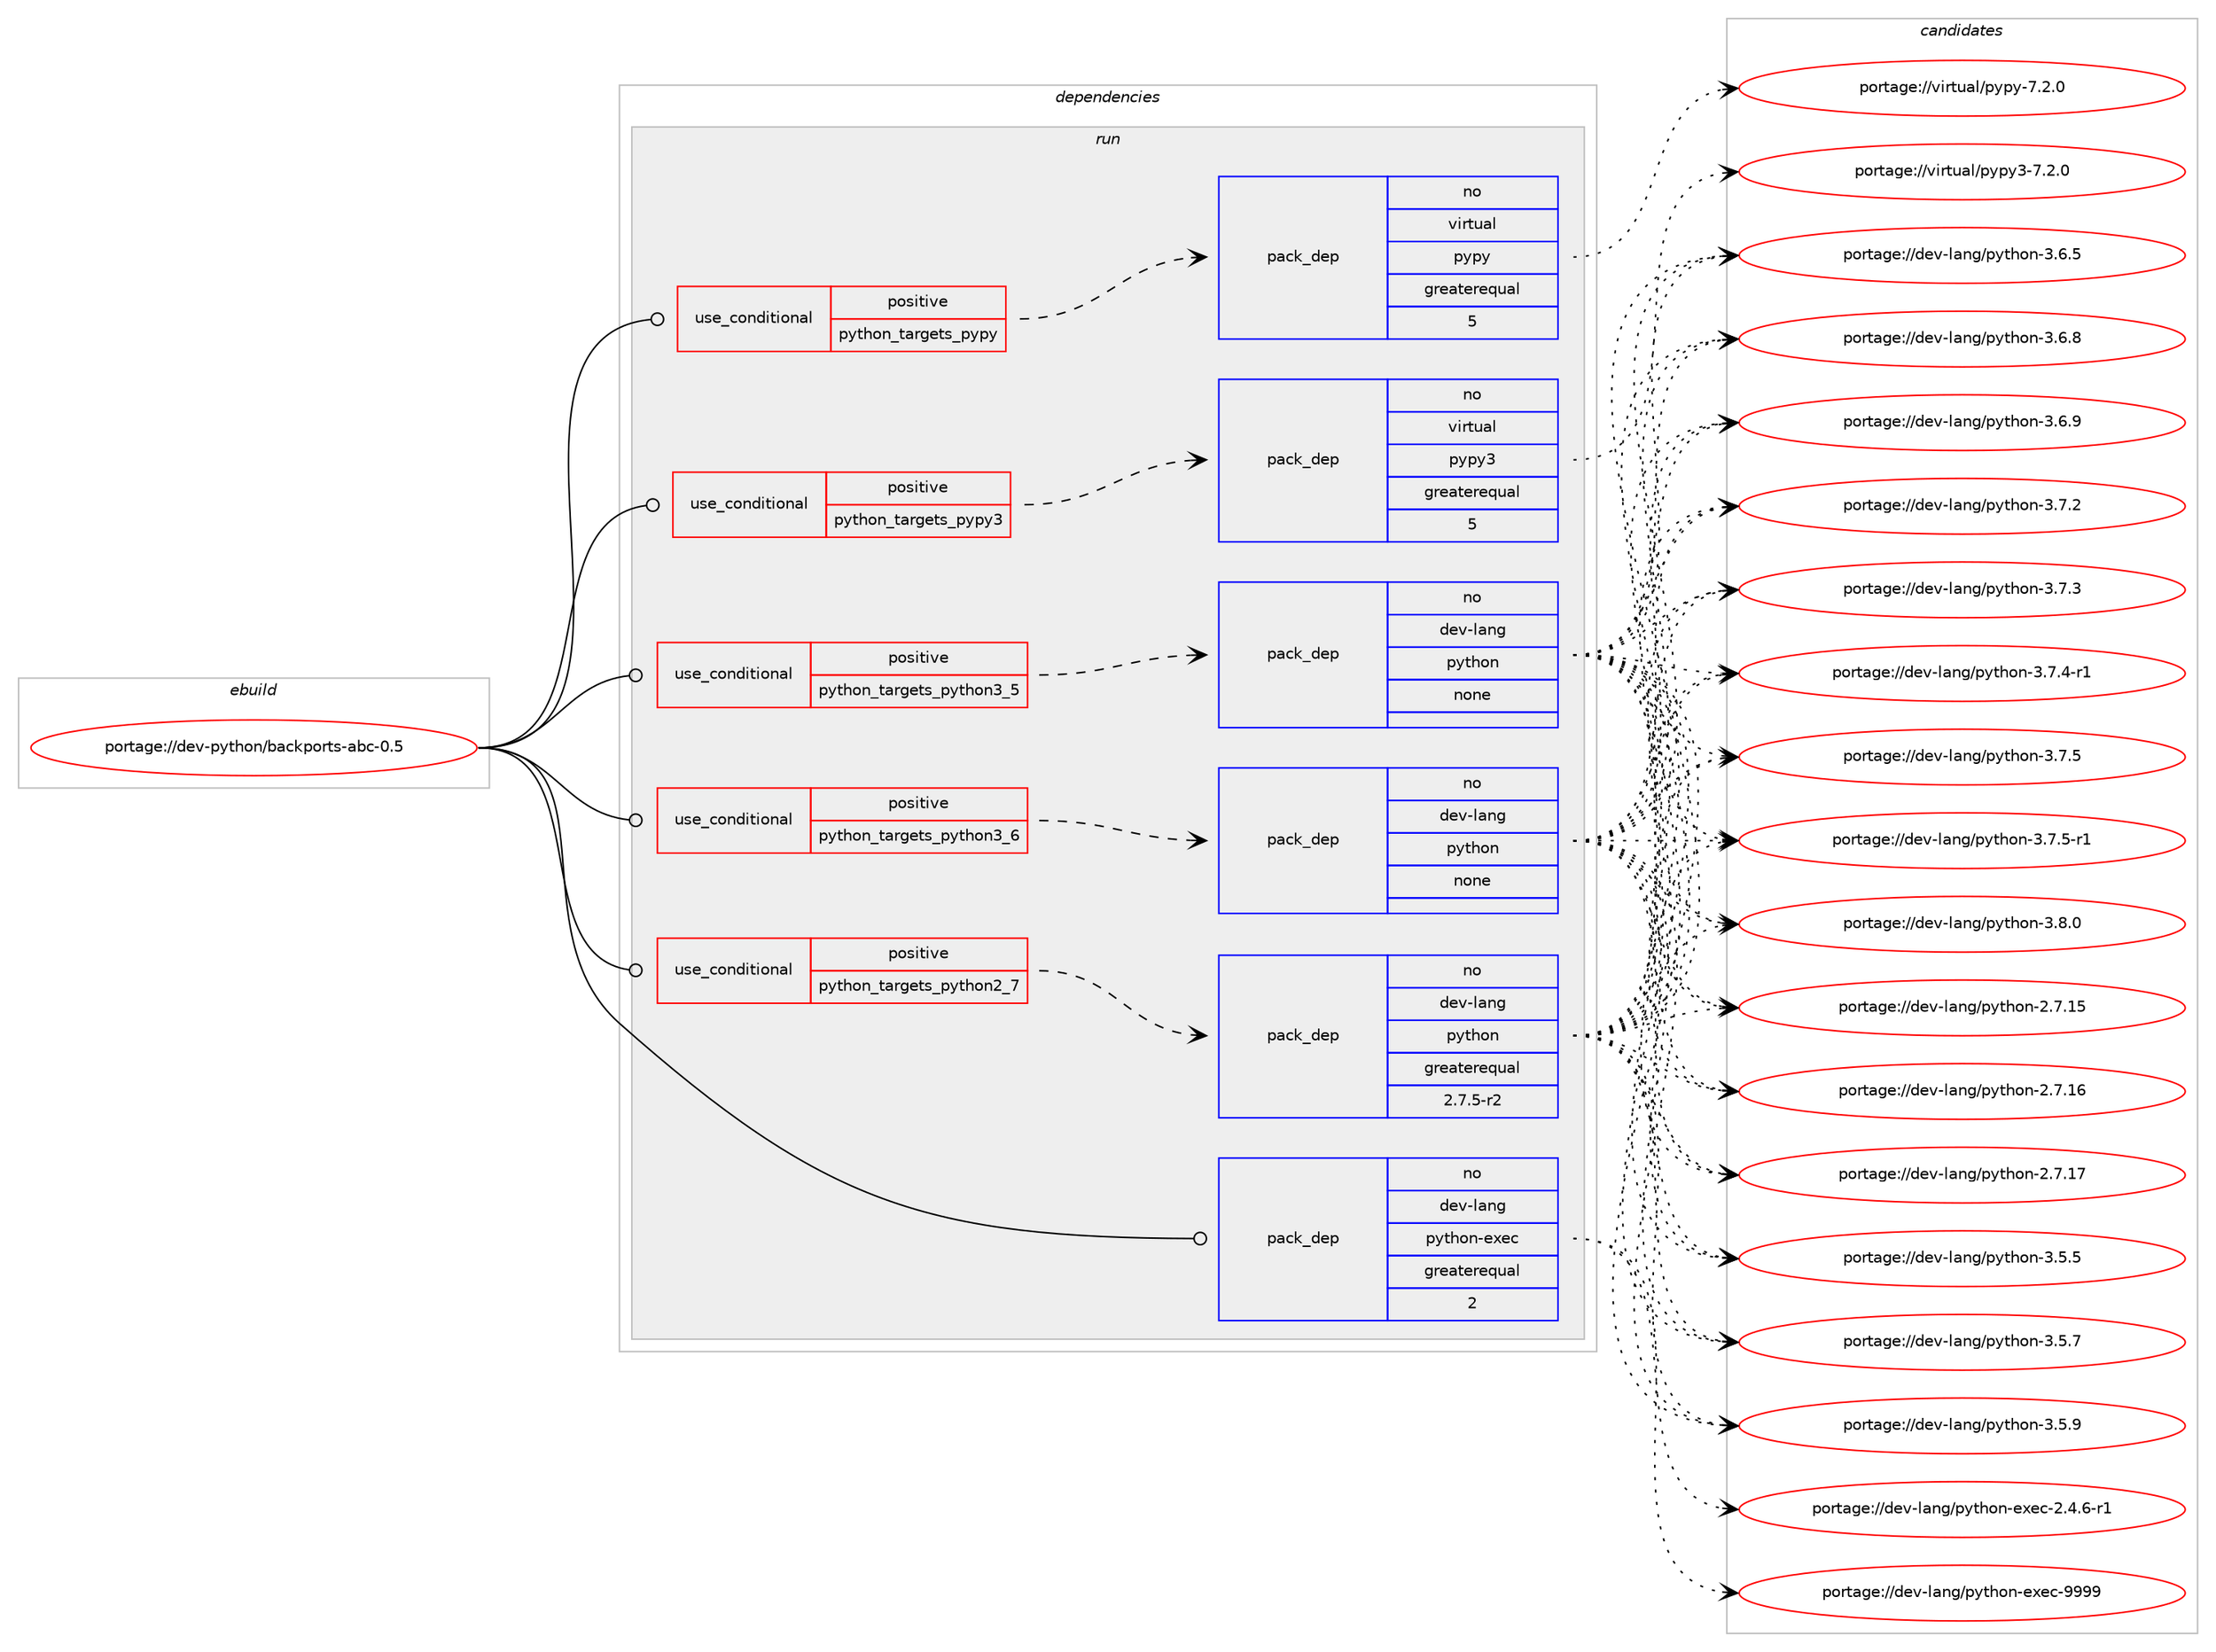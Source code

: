 digraph prolog {

# *************
# Graph options
# *************

newrank=true;
concentrate=true;
compound=true;
graph [rankdir=LR,fontname=Helvetica,fontsize=10,ranksep=1.5];#, ranksep=2.5, nodesep=0.2];
edge  [arrowhead=vee];
node  [fontname=Helvetica,fontsize=10];

# **********
# The ebuild
# **********

subgraph cluster_leftcol {
color=gray;
rank=same;
label=<<i>ebuild</i>>;
id [label="portage://dev-python/backports-abc-0.5", color=red, width=4, href="../dev-python/backports-abc-0.5.svg"];
}

# ****************
# The dependencies
# ****************

subgraph cluster_midcol {
color=gray;
label=<<i>dependencies</i>>;
subgraph cluster_compile {
fillcolor="#eeeeee";
style=filled;
label=<<i>compile</i>>;
}
subgraph cluster_compileandrun {
fillcolor="#eeeeee";
style=filled;
label=<<i>compile and run</i>>;
}
subgraph cluster_run {
fillcolor="#eeeeee";
style=filled;
label=<<i>run</i>>;
subgraph cond25969 {
dependency130983 [label=<<TABLE BORDER="0" CELLBORDER="1" CELLSPACING="0" CELLPADDING="4"><TR><TD ROWSPAN="3" CELLPADDING="10">use_conditional</TD></TR><TR><TD>positive</TD></TR><TR><TD>python_targets_pypy</TD></TR></TABLE>>, shape=none, color=red];
subgraph pack101709 {
dependency130984 [label=<<TABLE BORDER="0" CELLBORDER="1" CELLSPACING="0" CELLPADDING="4" WIDTH="220"><TR><TD ROWSPAN="6" CELLPADDING="30">pack_dep</TD></TR><TR><TD WIDTH="110">no</TD></TR><TR><TD>virtual</TD></TR><TR><TD>pypy</TD></TR><TR><TD>greaterequal</TD></TR><TR><TD>5</TD></TR></TABLE>>, shape=none, color=blue];
}
dependency130983:e -> dependency130984:w [weight=20,style="dashed",arrowhead="vee"];
}
id:e -> dependency130983:w [weight=20,style="solid",arrowhead="odot"];
subgraph cond25970 {
dependency130985 [label=<<TABLE BORDER="0" CELLBORDER="1" CELLSPACING="0" CELLPADDING="4"><TR><TD ROWSPAN="3" CELLPADDING="10">use_conditional</TD></TR><TR><TD>positive</TD></TR><TR><TD>python_targets_pypy3</TD></TR></TABLE>>, shape=none, color=red];
subgraph pack101710 {
dependency130986 [label=<<TABLE BORDER="0" CELLBORDER="1" CELLSPACING="0" CELLPADDING="4" WIDTH="220"><TR><TD ROWSPAN="6" CELLPADDING="30">pack_dep</TD></TR><TR><TD WIDTH="110">no</TD></TR><TR><TD>virtual</TD></TR><TR><TD>pypy3</TD></TR><TR><TD>greaterequal</TD></TR><TR><TD>5</TD></TR></TABLE>>, shape=none, color=blue];
}
dependency130985:e -> dependency130986:w [weight=20,style="dashed",arrowhead="vee"];
}
id:e -> dependency130985:w [weight=20,style="solid",arrowhead="odot"];
subgraph cond25971 {
dependency130987 [label=<<TABLE BORDER="0" CELLBORDER="1" CELLSPACING="0" CELLPADDING="4"><TR><TD ROWSPAN="3" CELLPADDING="10">use_conditional</TD></TR><TR><TD>positive</TD></TR><TR><TD>python_targets_python2_7</TD></TR></TABLE>>, shape=none, color=red];
subgraph pack101711 {
dependency130988 [label=<<TABLE BORDER="0" CELLBORDER="1" CELLSPACING="0" CELLPADDING="4" WIDTH="220"><TR><TD ROWSPAN="6" CELLPADDING="30">pack_dep</TD></TR><TR><TD WIDTH="110">no</TD></TR><TR><TD>dev-lang</TD></TR><TR><TD>python</TD></TR><TR><TD>greaterequal</TD></TR><TR><TD>2.7.5-r2</TD></TR></TABLE>>, shape=none, color=blue];
}
dependency130987:e -> dependency130988:w [weight=20,style="dashed",arrowhead="vee"];
}
id:e -> dependency130987:w [weight=20,style="solid",arrowhead="odot"];
subgraph cond25972 {
dependency130989 [label=<<TABLE BORDER="0" CELLBORDER="1" CELLSPACING="0" CELLPADDING="4"><TR><TD ROWSPAN="3" CELLPADDING="10">use_conditional</TD></TR><TR><TD>positive</TD></TR><TR><TD>python_targets_python3_5</TD></TR></TABLE>>, shape=none, color=red];
subgraph pack101712 {
dependency130990 [label=<<TABLE BORDER="0" CELLBORDER="1" CELLSPACING="0" CELLPADDING="4" WIDTH="220"><TR><TD ROWSPAN="6" CELLPADDING="30">pack_dep</TD></TR><TR><TD WIDTH="110">no</TD></TR><TR><TD>dev-lang</TD></TR><TR><TD>python</TD></TR><TR><TD>none</TD></TR><TR><TD></TD></TR></TABLE>>, shape=none, color=blue];
}
dependency130989:e -> dependency130990:w [weight=20,style="dashed",arrowhead="vee"];
}
id:e -> dependency130989:w [weight=20,style="solid",arrowhead="odot"];
subgraph cond25973 {
dependency130991 [label=<<TABLE BORDER="0" CELLBORDER="1" CELLSPACING="0" CELLPADDING="4"><TR><TD ROWSPAN="3" CELLPADDING="10">use_conditional</TD></TR><TR><TD>positive</TD></TR><TR><TD>python_targets_python3_6</TD></TR></TABLE>>, shape=none, color=red];
subgraph pack101713 {
dependency130992 [label=<<TABLE BORDER="0" CELLBORDER="1" CELLSPACING="0" CELLPADDING="4" WIDTH="220"><TR><TD ROWSPAN="6" CELLPADDING="30">pack_dep</TD></TR><TR><TD WIDTH="110">no</TD></TR><TR><TD>dev-lang</TD></TR><TR><TD>python</TD></TR><TR><TD>none</TD></TR><TR><TD></TD></TR></TABLE>>, shape=none, color=blue];
}
dependency130991:e -> dependency130992:w [weight=20,style="dashed",arrowhead="vee"];
}
id:e -> dependency130991:w [weight=20,style="solid",arrowhead="odot"];
subgraph pack101714 {
dependency130993 [label=<<TABLE BORDER="0" CELLBORDER="1" CELLSPACING="0" CELLPADDING="4" WIDTH="220"><TR><TD ROWSPAN="6" CELLPADDING="30">pack_dep</TD></TR><TR><TD WIDTH="110">no</TD></TR><TR><TD>dev-lang</TD></TR><TR><TD>python-exec</TD></TR><TR><TD>greaterequal</TD></TR><TR><TD>2</TD></TR></TABLE>>, shape=none, color=blue];
}
id:e -> dependency130993:w [weight=20,style="solid",arrowhead="odot"];
}
}

# **************
# The candidates
# **************

subgraph cluster_choices {
rank=same;
color=gray;
label=<<i>candidates</i>>;

subgraph choice101709 {
color=black;
nodesep=1;
choiceportage1181051141161179710847112121112121455546504648 [label="portage://virtual/pypy-7.2.0", color=red, width=4,href="../virtual/pypy-7.2.0.svg"];
dependency130984:e -> choiceportage1181051141161179710847112121112121455546504648:w [style=dotted,weight="100"];
}
subgraph choice101710 {
color=black;
nodesep=1;
choiceportage118105114116117971084711212111212151455546504648 [label="portage://virtual/pypy3-7.2.0", color=red, width=4,href="../virtual/pypy3-7.2.0.svg"];
dependency130986:e -> choiceportage118105114116117971084711212111212151455546504648:w [style=dotted,weight="100"];
}
subgraph choice101711 {
color=black;
nodesep=1;
choiceportage10010111845108971101034711212111610411111045504655464953 [label="portage://dev-lang/python-2.7.15", color=red, width=4,href="../dev-lang/python-2.7.15.svg"];
choiceportage10010111845108971101034711212111610411111045504655464954 [label="portage://dev-lang/python-2.7.16", color=red, width=4,href="../dev-lang/python-2.7.16.svg"];
choiceportage10010111845108971101034711212111610411111045504655464955 [label="portage://dev-lang/python-2.7.17", color=red, width=4,href="../dev-lang/python-2.7.17.svg"];
choiceportage100101118451089711010347112121116104111110455146534653 [label="portage://dev-lang/python-3.5.5", color=red, width=4,href="../dev-lang/python-3.5.5.svg"];
choiceportage100101118451089711010347112121116104111110455146534655 [label="portage://dev-lang/python-3.5.7", color=red, width=4,href="../dev-lang/python-3.5.7.svg"];
choiceportage100101118451089711010347112121116104111110455146534657 [label="portage://dev-lang/python-3.5.9", color=red, width=4,href="../dev-lang/python-3.5.9.svg"];
choiceportage100101118451089711010347112121116104111110455146544653 [label="portage://dev-lang/python-3.6.5", color=red, width=4,href="../dev-lang/python-3.6.5.svg"];
choiceportage100101118451089711010347112121116104111110455146544656 [label="portage://dev-lang/python-3.6.8", color=red, width=4,href="../dev-lang/python-3.6.8.svg"];
choiceportage100101118451089711010347112121116104111110455146544657 [label="portage://dev-lang/python-3.6.9", color=red, width=4,href="../dev-lang/python-3.6.9.svg"];
choiceportage100101118451089711010347112121116104111110455146554650 [label="portage://dev-lang/python-3.7.2", color=red, width=4,href="../dev-lang/python-3.7.2.svg"];
choiceportage100101118451089711010347112121116104111110455146554651 [label="portage://dev-lang/python-3.7.3", color=red, width=4,href="../dev-lang/python-3.7.3.svg"];
choiceportage1001011184510897110103471121211161041111104551465546524511449 [label="portage://dev-lang/python-3.7.4-r1", color=red, width=4,href="../dev-lang/python-3.7.4-r1.svg"];
choiceportage100101118451089711010347112121116104111110455146554653 [label="portage://dev-lang/python-3.7.5", color=red, width=4,href="../dev-lang/python-3.7.5.svg"];
choiceportage1001011184510897110103471121211161041111104551465546534511449 [label="portage://dev-lang/python-3.7.5-r1", color=red, width=4,href="../dev-lang/python-3.7.5-r1.svg"];
choiceportage100101118451089711010347112121116104111110455146564648 [label="portage://dev-lang/python-3.8.0", color=red, width=4,href="../dev-lang/python-3.8.0.svg"];
dependency130988:e -> choiceportage10010111845108971101034711212111610411111045504655464953:w [style=dotted,weight="100"];
dependency130988:e -> choiceportage10010111845108971101034711212111610411111045504655464954:w [style=dotted,weight="100"];
dependency130988:e -> choiceportage10010111845108971101034711212111610411111045504655464955:w [style=dotted,weight="100"];
dependency130988:e -> choiceportage100101118451089711010347112121116104111110455146534653:w [style=dotted,weight="100"];
dependency130988:e -> choiceportage100101118451089711010347112121116104111110455146534655:w [style=dotted,weight="100"];
dependency130988:e -> choiceportage100101118451089711010347112121116104111110455146534657:w [style=dotted,weight="100"];
dependency130988:e -> choiceportage100101118451089711010347112121116104111110455146544653:w [style=dotted,weight="100"];
dependency130988:e -> choiceportage100101118451089711010347112121116104111110455146544656:w [style=dotted,weight="100"];
dependency130988:e -> choiceportage100101118451089711010347112121116104111110455146544657:w [style=dotted,weight="100"];
dependency130988:e -> choiceportage100101118451089711010347112121116104111110455146554650:w [style=dotted,weight="100"];
dependency130988:e -> choiceportage100101118451089711010347112121116104111110455146554651:w [style=dotted,weight="100"];
dependency130988:e -> choiceportage1001011184510897110103471121211161041111104551465546524511449:w [style=dotted,weight="100"];
dependency130988:e -> choiceportage100101118451089711010347112121116104111110455146554653:w [style=dotted,weight="100"];
dependency130988:e -> choiceportage1001011184510897110103471121211161041111104551465546534511449:w [style=dotted,weight="100"];
dependency130988:e -> choiceportage100101118451089711010347112121116104111110455146564648:w [style=dotted,weight="100"];
}
subgraph choice101712 {
color=black;
nodesep=1;
choiceportage10010111845108971101034711212111610411111045504655464953 [label="portage://dev-lang/python-2.7.15", color=red, width=4,href="../dev-lang/python-2.7.15.svg"];
choiceportage10010111845108971101034711212111610411111045504655464954 [label="portage://dev-lang/python-2.7.16", color=red, width=4,href="../dev-lang/python-2.7.16.svg"];
choiceportage10010111845108971101034711212111610411111045504655464955 [label="portage://dev-lang/python-2.7.17", color=red, width=4,href="../dev-lang/python-2.7.17.svg"];
choiceportage100101118451089711010347112121116104111110455146534653 [label="portage://dev-lang/python-3.5.5", color=red, width=4,href="../dev-lang/python-3.5.5.svg"];
choiceportage100101118451089711010347112121116104111110455146534655 [label="portage://dev-lang/python-3.5.7", color=red, width=4,href="../dev-lang/python-3.5.7.svg"];
choiceportage100101118451089711010347112121116104111110455146534657 [label="portage://dev-lang/python-3.5.9", color=red, width=4,href="../dev-lang/python-3.5.9.svg"];
choiceportage100101118451089711010347112121116104111110455146544653 [label="portage://dev-lang/python-3.6.5", color=red, width=4,href="../dev-lang/python-3.6.5.svg"];
choiceportage100101118451089711010347112121116104111110455146544656 [label="portage://dev-lang/python-3.6.8", color=red, width=4,href="../dev-lang/python-3.6.8.svg"];
choiceportage100101118451089711010347112121116104111110455146544657 [label="portage://dev-lang/python-3.6.9", color=red, width=4,href="../dev-lang/python-3.6.9.svg"];
choiceportage100101118451089711010347112121116104111110455146554650 [label="portage://dev-lang/python-3.7.2", color=red, width=4,href="../dev-lang/python-3.7.2.svg"];
choiceportage100101118451089711010347112121116104111110455146554651 [label="portage://dev-lang/python-3.7.3", color=red, width=4,href="../dev-lang/python-3.7.3.svg"];
choiceportage1001011184510897110103471121211161041111104551465546524511449 [label="portage://dev-lang/python-3.7.4-r1", color=red, width=4,href="../dev-lang/python-3.7.4-r1.svg"];
choiceportage100101118451089711010347112121116104111110455146554653 [label="portage://dev-lang/python-3.7.5", color=red, width=4,href="../dev-lang/python-3.7.5.svg"];
choiceportage1001011184510897110103471121211161041111104551465546534511449 [label="portage://dev-lang/python-3.7.5-r1", color=red, width=4,href="../dev-lang/python-3.7.5-r1.svg"];
choiceportage100101118451089711010347112121116104111110455146564648 [label="portage://dev-lang/python-3.8.0", color=red, width=4,href="../dev-lang/python-3.8.0.svg"];
dependency130990:e -> choiceportage10010111845108971101034711212111610411111045504655464953:w [style=dotted,weight="100"];
dependency130990:e -> choiceportage10010111845108971101034711212111610411111045504655464954:w [style=dotted,weight="100"];
dependency130990:e -> choiceportage10010111845108971101034711212111610411111045504655464955:w [style=dotted,weight="100"];
dependency130990:e -> choiceportage100101118451089711010347112121116104111110455146534653:w [style=dotted,weight="100"];
dependency130990:e -> choiceportage100101118451089711010347112121116104111110455146534655:w [style=dotted,weight="100"];
dependency130990:e -> choiceportage100101118451089711010347112121116104111110455146534657:w [style=dotted,weight="100"];
dependency130990:e -> choiceportage100101118451089711010347112121116104111110455146544653:w [style=dotted,weight="100"];
dependency130990:e -> choiceportage100101118451089711010347112121116104111110455146544656:w [style=dotted,weight="100"];
dependency130990:e -> choiceportage100101118451089711010347112121116104111110455146544657:w [style=dotted,weight="100"];
dependency130990:e -> choiceportage100101118451089711010347112121116104111110455146554650:w [style=dotted,weight="100"];
dependency130990:e -> choiceportage100101118451089711010347112121116104111110455146554651:w [style=dotted,weight="100"];
dependency130990:e -> choiceportage1001011184510897110103471121211161041111104551465546524511449:w [style=dotted,weight="100"];
dependency130990:e -> choiceportage100101118451089711010347112121116104111110455146554653:w [style=dotted,weight="100"];
dependency130990:e -> choiceportage1001011184510897110103471121211161041111104551465546534511449:w [style=dotted,weight="100"];
dependency130990:e -> choiceportage100101118451089711010347112121116104111110455146564648:w [style=dotted,weight="100"];
}
subgraph choice101713 {
color=black;
nodesep=1;
choiceportage10010111845108971101034711212111610411111045504655464953 [label="portage://dev-lang/python-2.7.15", color=red, width=4,href="../dev-lang/python-2.7.15.svg"];
choiceportage10010111845108971101034711212111610411111045504655464954 [label="portage://dev-lang/python-2.7.16", color=red, width=4,href="../dev-lang/python-2.7.16.svg"];
choiceportage10010111845108971101034711212111610411111045504655464955 [label="portage://dev-lang/python-2.7.17", color=red, width=4,href="../dev-lang/python-2.7.17.svg"];
choiceportage100101118451089711010347112121116104111110455146534653 [label="portage://dev-lang/python-3.5.5", color=red, width=4,href="../dev-lang/python-3.5.5.svg"];
choiceportage100101118451089711010347112121116104111110455146534655 [label="portage://dev-lang/python-3.5.7", color=red, width=4,href="../dev-lang/python-3.5.7.svg"];
choiceportage100101118451089711010347112121116104111110455146534657 [label="portage://dev-lang/python-3.5.9", color=red, width=4,href="../dev-lang/python-3.5.9.svg"];
choiceportage100101118451089711010347112121116104111110455146544653 [label="portage://dev-lang/python-3.6.5", color=red, width=4,href="../dev-lang/python-3.6.5.svg"];
choiceportage100101118451089711010347112121116104111110455146544656 [label="portage://dev-lang/python-3.6.8", color=red, width=4,href="../dev-lang/python-3.6.8.svg"];
choiceportage100101118451089711010347112121116104111110455146544657 [label="portage://dev-lang/python-3.6.9", color=red, width=4,href="../dev-lang/python-3.6.9.svg"];
choiceportage100101118451089711010347112121116104111110455146554650 [label="portage://dev-lang/python-3.7.2", color=red, width=4,href="../dev-lang/python-3.7.2.svg"];
choiceportage100101118451089711010347112121116104111110455146554651 [label="portage://dev-lang/python-3.7.3", color=red, width=4,href="../dev-lang/python-3.7.3.svg"];
choiceportage1001011184510897110103471121211161041111104551465546524511449 [label="portage://dev-lang/python-3.7.4-r1", color=red, width=4,href="../dev-lang/python-3.7.4-r1.svg"];
choiceportage100101118451089711010347112121116104111110455146554653 [label="portage://dev-lang/python-3.7.5", color=red, width=4,href="../dev-lang/python-3.7.5.svg"];
choiceportage1001011184510897110103471121211161041111104551465546534511449 [label="portage://dev-lang/python-3.7.5-r1", color=red, width=4,href="../dev-lang/python-3.7.5-r1.svg"];
choiceportage100101118451089711010347112121116104111110455146564648 [label="portage://dev-lang/python-3.8.0", color=red, width=4,href="../dev-lang/python-3.8.0.svg"];
dependency130992:e -> choiceportage10010111845108971101034711212111610411111045504655464953:w [style=dotted,weight="100"];
dependency130992:e -> choiceportage10010111845108971101034711212111610411111045504655464954:w [style=dotted,weight="100"];
dependency130992:e -> choiceportage10010111845108971101034711212111610411111045504655464955:w [style=dotted,weight="100"];
dependency130992:e -> choiceportage100101118451089711010347112121116104111110455146534653:w [style=dotted,weight="100"];
dependency130992:e -> choiceportage100101118451089711010347112121116104111110455146534655:w [style=dotted,weight="100"];
dependency130992:e -> choiceportage100101118451089711010347112121116104111110455146534657:w [style=dotted,weight="100"];
dependency130992:e -> choiceportage100101118451089711010347112121116104111110455146544653:w [style=dotted,weight="100"];
dependency130992:e -> choiceportage100101118451089711010347112121116104111110455146544656:w [style=dotted,weight="100"];
dependency130992:e -> choiceportage100101118451089711010347112121116104111110455146544657:w [style=dotted,weight="100"];
dependency130992:e -> choiceportage100101118451089711010347112121116104111110455146554650:w [style=dotted,weight="100"];
dependency130992:e -> choiceportage100101118451089711010347112121116104111110455146554651:w [style=dotted,weight="100"];
dependency130992:e -> choiceportage1001011184510897110103471121211161041111104551465546524511449:w [style=dotted,weight="100"];
dependency130992:e -> choiceportage100101118451089711010347112121116104111110455146554653:w [style=dotted,weight="100"];
dependency130992:e -> choiceportage1001011184510897110103471121211161041111104551465546534511449:w [style=dotted,weight="100"];
dependency130992:e -> choiceportage100101118451089711010347112121116104111110455146564648:w [style=dotted,weight="100"];
}
subgraph choice101714 {
color=black;
nodesep=1;
choiceportage10010111845108971101034711212111610411111045101120101994550465246544511449 [label="portage://dev-lang/python-exec-2.4.6-r1", color=red, width=4,href="../dev-lang/python-exec-2.4.6-r1.svg"];
choiceportage10010111845108971101034711212111610411111045101120101994557575757 [label="portage://dev-lang/python-exec-9999", color=red, width=4,href="../dev-lang/python-exec-9999.svg"];
dependency130993:e -> choiceportage10010111845108971101034711212111610411111045101120101994550465246544511449:w [style=dotted,weight="100"];
dependency130993:e -> choiceportage10010111845108971101034711212111610411111045101120101994557575757:w [style=dotted,weight="100"];
}
}

}
